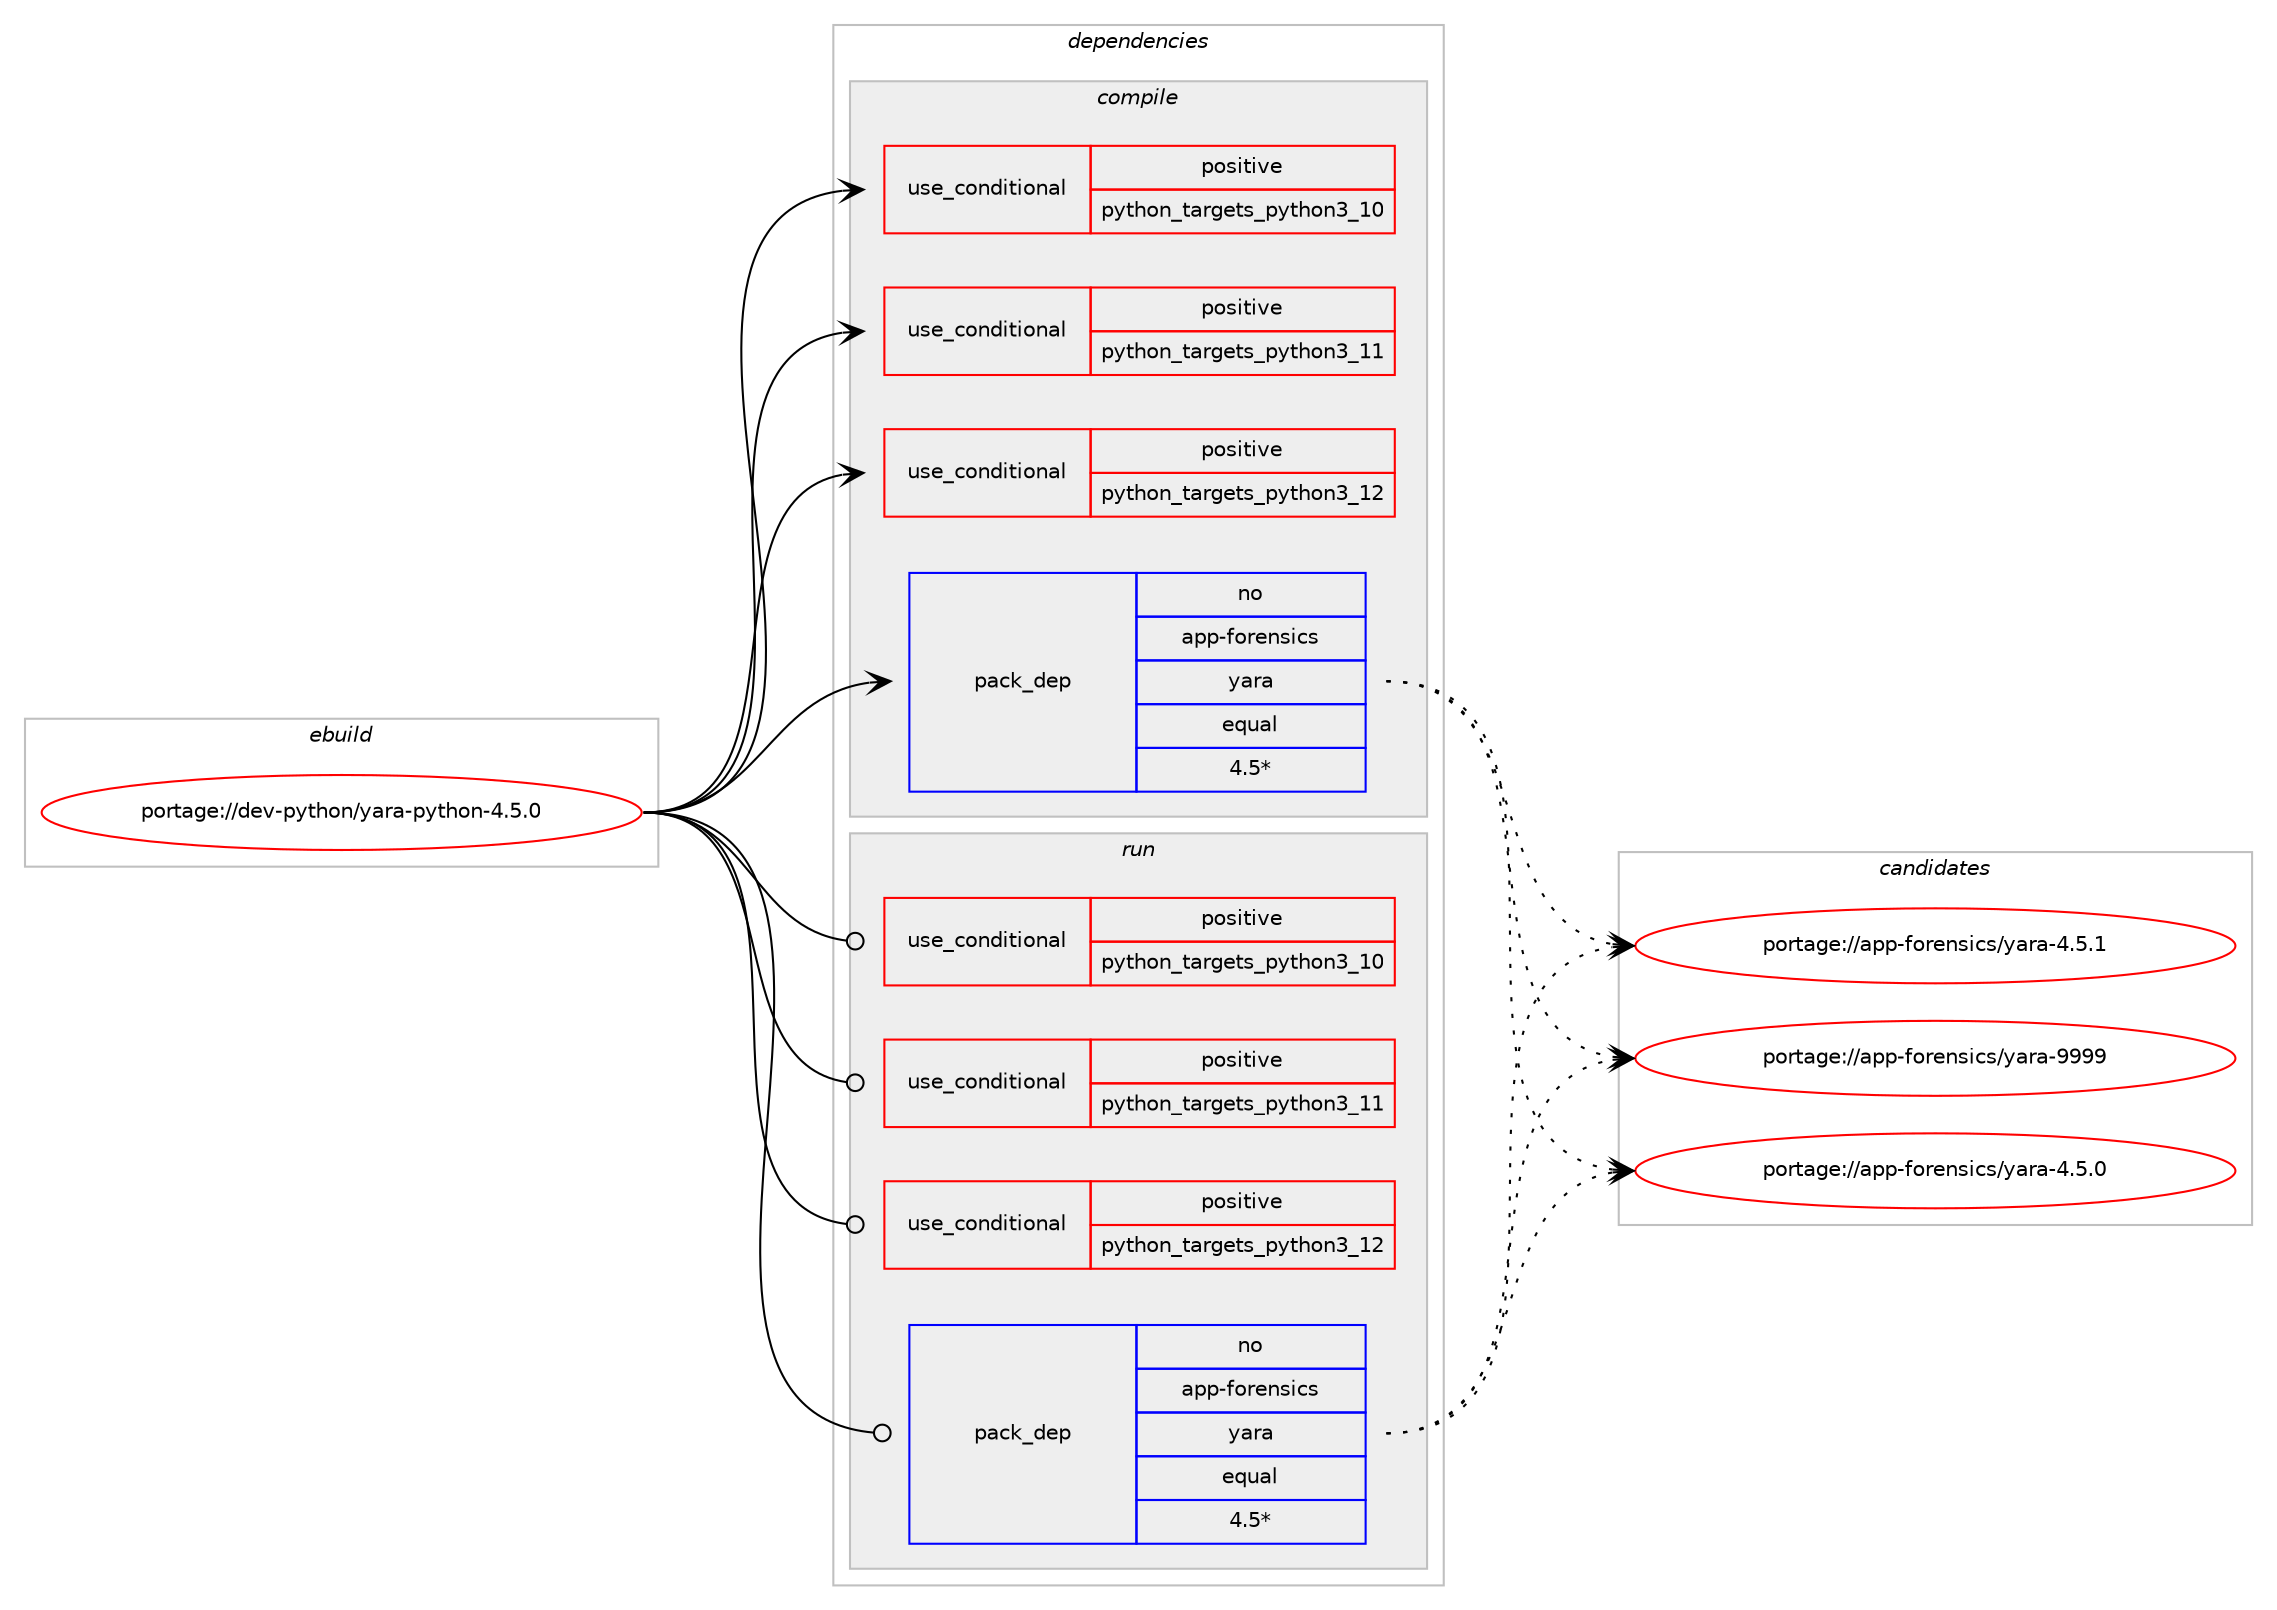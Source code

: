 digraph prolog {

# *************
# Graph options
# *************

newrank=true;
concentrate=true;
compound=true;
graph [rankdir=LR,fontname=Helvetica,fontsize=10,ranksep=1.5];#, ranksep=2.5, nodesep=0.2];
edge  [arrowhead=vee];
node  [fontname=Helvetica,fontsize=10];

# **********
# The ebuild
# **********

subgraph cluster_leftcol {
color=gray;
rank=same;
label=<<i>ebuild</i>>;
id [label="portage://dev-python/yara-python-4.5.0", color=red, width=4, href="../dev-python/yara-python-4.5.0.svg"];
}

# ****************
# The dependencies
# ****************

subgraph cluster_midcol {
color=gray;
label=<<i>dependencies</i>>;
subgraph cluster_compile {
fillcolor="#eeeeee";
style=filled;
label=<<i>compile</i>>;
subgraph cond40016 {
dependency84312 [label=<<TABLE BORDER="0" CELLBORDER="1" CELLSPACING="0" CELLPADDING="4"><TR><TD ROWSPAN="3" CELLPADDING="10">use_conditional</TD></TR><TR><TD>positive</TD></TR><TR><TD>python_targets_python3_10</TD></TR></TABLE>>, shape=none, color=red];
# *** BEGIN UNKNOWN DEPENDENCY TYPE (TODO) ***
# dependency84312 -> package_dependency(portage://dev-python/yara-python-4.5.0,install,no,dev-lang,python,none,[,,],[slot(3.10)],[])
# *** END UNKNOWN DEPENDENCY TYPE (TODO) ***

}
id:e -> dependency84312:w [weight=20,style="solid",arrowhead="vee"];
subgraph cond40017 {
dependency84313 [label=<<TABLE BORDER="0" CELLBORDER="1" CELLSPACING="0" CELLPADDING="4"><TR><TD ROWSPAN="3" CELLPADDING="10">use_conditional</TD></TR><TR><TD>positive</TD></TR><TR><TD>python_targets_python3_11</TD></TR></TABLE>>, shape=none, color=red];
# *** BEGIN UNKNOWN DEPENDENCY TYPE (TODO) ***
# dependency84313 -> package_dependency(portage://dev-python/yara-python-4.5.0,install,no,dev-lang,python,none,[,,],[slot(3.11)],[])
# *** END UNKNOWN DEPENDENCY TYPE (TODO) ***

}
id:e -> dependency84313:w [weight=20,style="solid",arrowhead="vee"];
subgraph cond40018 {
dependency84314 [label=<<TABLE BORDER="0" CELLBORDER="1" CELLSPACING="0" CELLPADDING="4"><TR><TD ROWSPAN="3" CELLPADDING="10">use_conditional</TD></TR><TR><TD>positive</TD></TR><TR><TD>python_targets_python3_12</TD></TR></TABLE>>, shape=none, color=red];
# *** BEGIN UNKNOWN DEPENDENCY TYPE (TODO) ***
# dependency84314 -> package_dependency(portage://dev-python/yara-python-4.5.0,install,no,dev-lang,python,none,[,,],[slot(3.12)],[])
# *** END UNKNOWN DEPENDENCY TYPE (TODO) ***

}
id:e -> dependency84314:w [weight=20,style="solid",arrowhead="vee"];
subgraph pack43056 {
dependency84315 [label=<<TABLE BORDER="0" CELLBORDER="1" CELLSPACING="0" CELLPADDING="4" WIDTH="220"><TR><TD ROWSPAN="6" CELLPADDING="30">pack_dep</TD></TR><TR><TD WIDTH="110">no</TD></TR><TR><TD>app-forensics</TD></TR><TR><TD>yara</TD></TR><TR><TD>equal</TD></TR><TR><TD>4.5*</TD></TR></TABLE>>, shape=none, color=blue];
}
id:e -> dependency84315:w [weight=20,style="solid",arrowhead="vee"];
}
subgraph cluster_compileandrun {
fillcolor="#eeeeee";
style=filled;
label=<<i>compile and run</i>>;
}
subgraph cluster_run {
fillcolor="#eeeeee";
style=filled;
label=<<i>run</i>>;
subgraph cond40019 {
dependency84316 [label=<<TABLE BORDER="0" CELLBORDER="1" CELLSPACING="0" CELLPADDING="4"><TR><TD ROWSPAN="3" CELLPADDING="10">use_conditional</TD></TR><TR><TD>positive</TD></TR><TR><TD>python_targets_python3_10</TD></TR></TABLE>>, shape=none, color=red];
# *** BEGIN UNKNOWN DEPENDENCY TYPE (TODO) ***
# dependency84316 -> package_dependency(portage://dev-python/yara-python-4.5.0,run,no,dev-lang,python,none,[,,],[slot(3.10)],[])
# *** END UNKNOWN DEPENDENCY TYPE (TODO) ***

}
id:e -> dependency84316:w [weight=20,style="solid",arrowhead="odot"];
subgraph cond40020 {
dependency84317 [label=<<TABLE BORDER="0" CELLBORDER="1" CELLSPACING="0" CELLPADDING="4"><TR><TD ROWSPAN="3" CELLPADDING="10">use_conditional</TD></TR><TR><TD>positive</TD></TR><TR><TD>python_targets_python3_11</TD></TR></TABLE>>, shape=none, color=red];
# *** BEGIN UNKNOWN DEPENDENCY TYPE (TODO) ***
# dependency84317 -> package_dependency(portage://dev-python/yara-python-4.5.0,run,no,dev-lang,python,none,[,,],[slot(3.11)],[])
# *** END UNKNOWN DEPENDENCY TYPE (TODO) ***

}
id:e -> dependency84317:w [weight=20,style="solid",arrowhead="odot"];
subgraph cond40021 {
dependency84318 [label=<<TABLE BORDER="0" CELLBORDER="1" CELLSPACING="0" CELLPADDING="4"><TR><TD ROWSPAN="3" CELLPADDING="10">use_conditional</TD></TR><TR><TD>positive</TD></TR><TR><TD>python_targets_python3_12</TD></TR></TABLE>>, shape=none, color=red];
# *** BEGIN UNKNOWN DEPENDENCY TYPE (TODO) ***
# dependency84318 -> package_dependency(portage://dev-python/yara-python-4.5.0,run,no,dev-lang,python,none,[,,],[slot(3.12)],[])
# *** END UNKNOWN DEPENDENCY TYPE (TODO) ***

}
id:e -> dependency84318:w [weight=20,style="solid",arrowhead="odot"];
subgraph pack43057 {
dependency84319 [label=<<TABLE BORDER="0" CELLBORDER="1" CELLSPACING="0" CELLPADDING="4" WIDTH="220"><TR><TD ROWSPAN="6" CELLPADDING="30">pack_dep</TD></TR><TR><TD WIDTH="110">no</TD></TR><TR><TD>app-forensics</TD></TR><TR><TD>yara</TD></TR><TR><TD>equal</TD></TR><TR><TD>4.5*</TD></TR></TABLE>>, shape=none, color=blue];
}
id:e -> dependency84319:w [weight=20,style="solid",arrowhead="odot"];
}
}

# **************
# The candidates
# **************

subgraph cluster_choices {
rank=same;
color=gray;
label=<<i>candidates</i>>;

subgraph choice43056 {
color=black;
nodesep=1;
choice971121124510211111410111011510599115471219711497455246534648 [label="portage://app-forensics/yara-4.5.0", color=red, width=4,href="../app-forensics/yara-4.5.0.svg"];
choice971121124510211111410111011510599115471219711497455246534649 [label="portage://app-forensics/yara-4.5.1", color=red, width=4,href="../app-forensics/yara-4.5.1.svg"];
choice9711211245102111114101110115105991154712197114974557575757 [label="portage://app-forensics/yara-9999", color=red, width=4,href="../app-forensics/yara-9999.svg"];
dependency84315:e -> choice971121124510211111410111011510599115471219711497455246534648:w [style=dotted,weight="100"];
dependency84315:e -> choice971121124510211111410111011510599115471219711497455246534649:w [style=dotted,weight="100"];
dependency84315:e -> choice9711211245102111114101110115105991154712197114974557575757:w [style=dotted,weight="100"];
}
subgraph choice43057 {
color=black;
nodesep=1;
choice971121124510211111410111011510599115471219711497455246534648 [label="portage://app-forensics/yara-4.5.0", color=red, width=4,href="../app-forensics/yara-4.5.0.svg"];
choice971121124510211111410111011510599115471219711497455246534649 [label="portage://app-forensics/yara-4.5.1", color=red, width=4,href="../app-forensics/yara-4.5.1.svg"];
choice9711211245102111114101110115105991154712197114974557575757 [label="portage://app-forensics/yara-9999", color=red, width=4,href="../app-forensics/yara-9999.svg"];
dependency84319:e -> choice971121124510211111410111011510599115471219711497455246534648:w [style=dotted,weight="100"];
dependency84319:e -> choice971121124510211111410111011510599115471219711497455246534649:w [style=dotted,weight="100"];
dependency84319:e -> choice9711211245102111114101110115105991154712197114974557575757:w [style=dotted,weight="100"];
}
}

}

